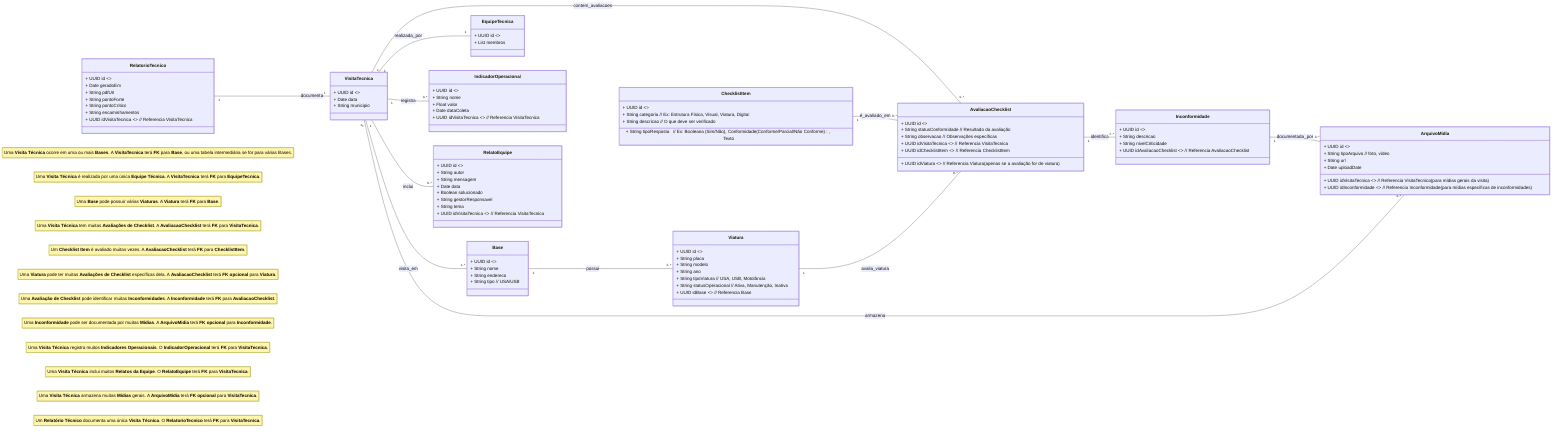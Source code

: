 classDiagram
    direction LR

%%---------------- Entidades ----------------

    class VisitaTecnica {
        + UUID id <<PK>>
        + Date data
        + String municipio
    }
    class Base {
        + UUID id <<PK>>
        + String nome
        + String endereco
        + String tipo           // USA/USB
    }
    class Viatura {
        + UUID id <<PK>>
        + String placa
        + String modelo
        + String ano
        + String tipoViatura    // USA, USB, Motolância
        + String statusOperacional // Ativa, Manutenção, Inativa
        + UUID idBase <<FK>>    // Referencia Base
    }
    class EquipeTecnica {
        + UUID id <<PK>>
        + List<String> membros
    }
    class ChecklistItem {
        + UUID id <<PK>>
        + String categoria      // Ex: Estrutura Física, Visual, Viatura, Digital
        + String descricao      // O que deve ser verificado
        + String tipoResposta   // Ex: Booleana (Sim/Não), Conformidade (Conforme/Parcial/Não Conforme), Texto
    }
    class AvaliacaoChecklist {
        + UUID id <<PK>>
        + String statusConformidade // Resultado da avaliação
        + String observacao     // Observações específicas
        + UUID idVisitaTecnica <<FK>> // Referencia VisitaTecnica
        + UUID idChecklistItem <<FK>> // Referencia ChecklistItem
        + UUID idViatura <<FK>> // Referencia Viatura (apenas se a avaliação for de viatura)
    }
    class Inconformidade {
        + UUID id <<PK>>
        + String descricao
        + String nivelCriticidade
        + UUID idAvaliacaoChecklist <<FK>> // Referencia AvaliacaoChecklist
    }
    class IndicadorOperacional {
        + UUID id <<PK>>
        + String nome
        + Float valor
        + Date dataColeta
        + UUID idVisitaTecnica <<FK>> // Referencia VisitaTecnica
    }
    class RelatoEquipe {
        + UUID id <<PK>>
        + String autor
        + String mensagem
        + Date data
        + Boolean solucionado
        + String gestorResponsavel
        + String tema
        + UUID idVisitaTecnica <<FK>> // Referencia VisitaTecnica
    }
    class ArquivoMidia {
        + UUID id <<PK>>
        + String tipoArquivo    // foto, vídeo
        + String url
        + Date uploadDate
        + UUID idVisitaTecnica <<FK>> // Referencia VisitaTecnica (para mídias gerais da visita)
        + UUID idInconformidade <<FK>> // Referencia Inconformidade (para mídias específicas de inconformidades)
    }
    class RelatorioTecnico {
        + UUID id <<PK>>
        + Date geradoEm
        + String pdfUrl
        + String pontoForte
        + String pontoCritico
        + String encaminhamentos
        + UUID idVisitaTecnica <<FK>> // Referencia VisitaTecnica
    }

%%-------------- Relacionamentos Explícitos --------------

    VisitaTecnica "1" -- "1..*" Base : visita_em
    note "Uma **Visita Técnica** ocorre em uma ou mais **Bases**. A **VisitaTecnica** terá **FK** para **Base**, ou uma tabela intermediária se for para várias Bases."

    VisitaTecnica "1" -- "1" EquipeTecnica : realizada_por
    note "Uma **Visita Técnica** é realizada por uma única **Equipe Técnica**. A **VisitaTecnica** terá **FK** para **EquipeTecnica**."

    Base "1" -- "0..*" Viatura : possui
    note "Uma **Base** pode possuir várias **Viaturas**. A **Viatura** terá **FK** para **Base**."

    VisitaTecnica "1" -- "0..*" AvaliacaoChecklist : contem_avaliacoes
    note "Uma **Visita Técnica** tem muitas **Avaliações de Checklist**. A **AvaliacaoChecklist** terá **FK** para **VisitaTecnica**."

    ChecklistItem "1" -- "0..*" AvaliacaoChecklist : é_avaliado_em
    note "Um **Checklist Item** é avaliado muitas vezes. A **AvaliacaoChecklist** terá **FK** para **ChecklistItem**."

    Viatura "1" -- "0..*" AvaliacaoChecklist : avalia_viatura
    note "Uma **Viatura** pode ter muitas **Avaliações de Checklist** específicas dela. A **AvaliacaoChecklist** terá **FK opcional** para **Viatura**."

    AvaliacaoChecklist "1" -- "0..*" Inconformidade : identifica
    note "Uma **Avaliação de Checklist** pode identificar muitas **Inconformidades**. A **Inconformidade** terá **FK** para **AvaliacaoChecklist**."

    Inconformidade "1" -- "0..*" ArquivoMidia : documentada_por
    note "Uma **Inconformidade** pode ser documentada por muitas **Mídias**. A **ArquivoMidia** terá **FK opcional** para **Inconformidade**."

    VisitaTecnica "1" -- "0..*" IndicadorOperacional : registra
    note "Uma **Visita Técnica** registra muitos **Indicadores Operacionais**. O **IndicadorOperacional** terá **FK** para **VisitaTecnica**."

    VisitaTecnica "1" -- "0..*" RelatoEquipe : inclui
    note "Uma **Visita Técnica** inclui muitos **Relatos da Equipe**. O **RelatoEquipe** terá **FK** para **VisitaTecnica**."

    VisitaTecnica "1" -- "0..*" ArquivoMidia : armazena
    note "Uma **Visita Técnica** armazena muitas **Mídias** gerais. A **ArquivoMidia** terá **FK opcional** para **VisitaTecnica**."

    RelatorioTecnico "1" -- "1" VisitaTecnica : documenta
    note "Um **Relatório Técnico** documenta uma única **Visita Técnica**. O **RelatorioTecnico** terá **FK** para **VisitaTecnica**."